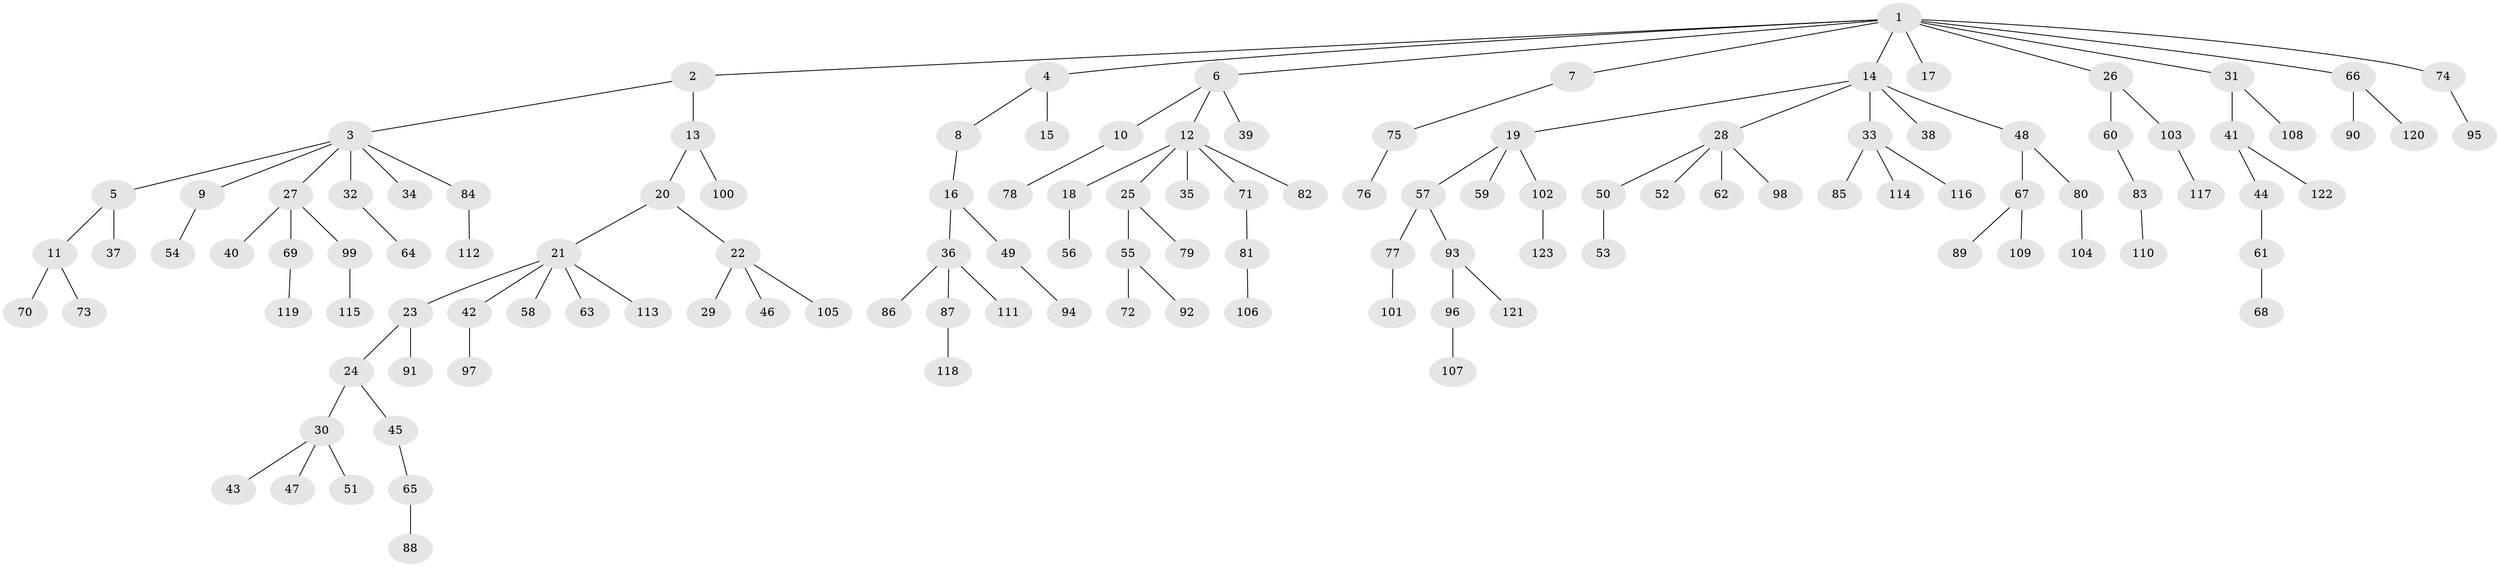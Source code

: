 // Generated by graph-tools (version 1.1) at 2025/15/03/09/25 04:15:26]
// undirected, 123 vertices, 122 edges
graph export_dot {
graph [start="1"]
  node [color=gray90,style=filled];
  1;
  2;
  3;
  4;
  5;
  6;
  7;
  8;
  9;
  10;
  11;
  12;
  13;
  14;
  15;
  16;
  17;
  18;
  19;
  20;
  21;
  22;
  23;
  24;
  25;
  26;
  27;
  28;
  29;
  30;
  31;
  32;
  33;
  34;
  35;
  36;
  37;
  38;
  39;
  40;
  41;
  42;
  43;
  44;
  45;
  46;
  47;
  48;
  49;
  50;
  51;
  52;
  53;
  54;
  55;
  56;
  57;
  58;
  59;
  60;
  61;
  62;
  63;
  64;
  65;
  66;
  67;
  68;
  69;
  70;
  71;
  72;
  73;
  74;
  75;
  76;
  77;
  78;
  79;
  80;
  81;
  82;
  83;
  84;
  85;
  86;
  87;
  88;
  89;
  90;
  91;
  92;
  93;
  94;
  95;
  96;
  97;
  98;
  99;
  100;
  101;
  102;
  103;
  104;
  105;
  106;
  107;
  108;
  109;
  110;
  111;
  112;
  113;
  114;
  115;
  116;
  117;
  118;
  119;
  120;
  121;
  122;
  123;
  1 -- 2;
  1 -- 4;
  1 -- 6;
  1 -- 7;
  1 -- 14;
  1 -- 17;
  1 -- 26;
  1 -- 31;
  1 -- 66;
  1 -- 74;
  2 -- 3;
  2 -- 13;
  3 -- 5;
  3 -- 9;
  3 -- 27;
  3 -- 32;
  3 -- 34;
  3 -- 84;
  4 -- 8;
  4 -- 15;
  5 -- 11;
  5 -- 37;
  6 -- 10;
  6 -- 12;
  6 -- 39;
  7 -- 75;
  8 -- 16;
  9 -- 54;
  10 -- 78;
  11 -- 70;
  11 -- 73;
  12 -- 18;
  12 -- 25;
  12 -- 35;
  12 -- 71;
  12 -- 82;
  13 -- 20;
  13 -- 100;
  14 -- 19;
  14 -- 28;
  14 -- 33;
  14 -- 38;
  14 -- 48;
  16 -- 36;
  16 -- 49;
  18 -- 56;
  19 -- 57;
  19 -- 59;
  19 -- 102;
  20 -- 21;
  20 -- 22;
  21 -- 23;
  21 -- 42;
  21 -- 58;
  21 -- 63;
  21 -- 113;
  22 -- 29;
  22 -- 46;
  22 -- 105;
  23 -- 24;
  23 -- 91;
  24 -- 30;
  24 -- 45;
  25 -- 55;
  25 -- 79;
  26 -- 60;
  26 -- 103;
  27 -- 40;
  27 -- 69;
  27 -- 99;
  28 -- 50;
  28 -- 52;
  28 -- 62;
  28 -- 98;
  30 -- 43;
  30 -- 47;
  30 -- 51;
  31 -- 41;
  31 -- 108;
  32 -- 64;
  33 -- 85;
  33 -- 114;
  33 -- 116;
  36 -- 86;
  36 -- 87;
  36 -- 111;
  41 -- 44;
  41 -- 122;
  42 -- 97;
  44 -- 61;
  45 -- 65;
  48 -- 67;
  48 -- 80;
  49 -- 94;
  50 -- 53;
  55 -- 72;
  55 -- 92;
  57 -- 77;
  57 -- 93;
  60 -- 83;
  61 -- 68;
  65 -- 88;
  66 -- 90;
  66 -- 120;
  67 -- 89;
  67 -- 109;
  69 -- 119;
  71 -- 81;
  74 -- 95;
  75 -- 76;
  77 -- 101;
  80 -- 104;
  81 -- 106;
  83 -- 110;
  84 -- 112;
  87 -- 118;
  93 -- 96;
  93 -- 121;
  96 -- 107;
  99 -- 115;
  102 -- 123;
  103 -- 117;
}
